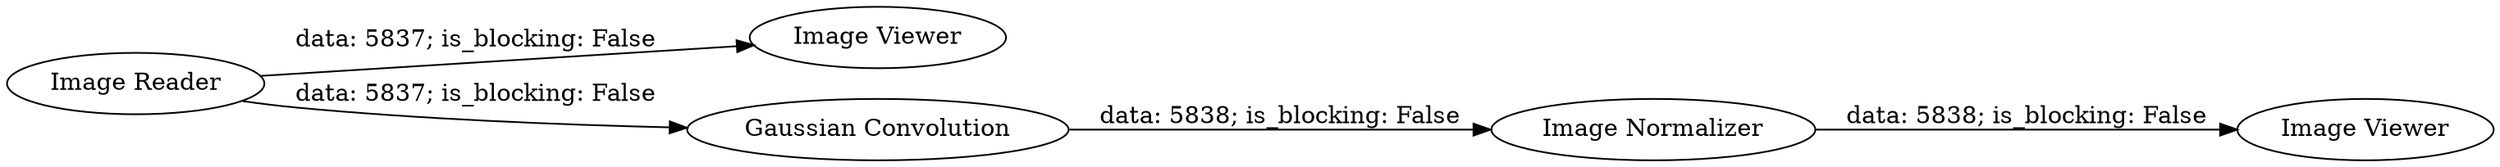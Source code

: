 digraph {
	"-5182200340556939646_7" [label="Image Viewer"]
	"-5182200340556939646_6" [label="Image Viewer"]
	"-5182200340556939646_5" [label="Image Normalizer"]
	"-5182200340556939646_3" [label="Image Reader"]
	"-5182200340556939646_4" [label="Gaussian Convolution"]
	"-5182200340556939646_3" -> "-5182200340556939646_7" [label="data: 5837; is_blocking: False"]
	"-5182200340556939646_4" -> "-5182200340556939646_5" [label="data: 5838; is_blocking: False"]
	"-5182200340556939646_3" -> "-5182200340556939646_4" [label="data: 5837; is_blocking: False"]
	"-5182200340556939646_5" -> "-5182200340556939646_6" [label="data: 5838; is_blocking: False"]
	rankdir=LR
}
